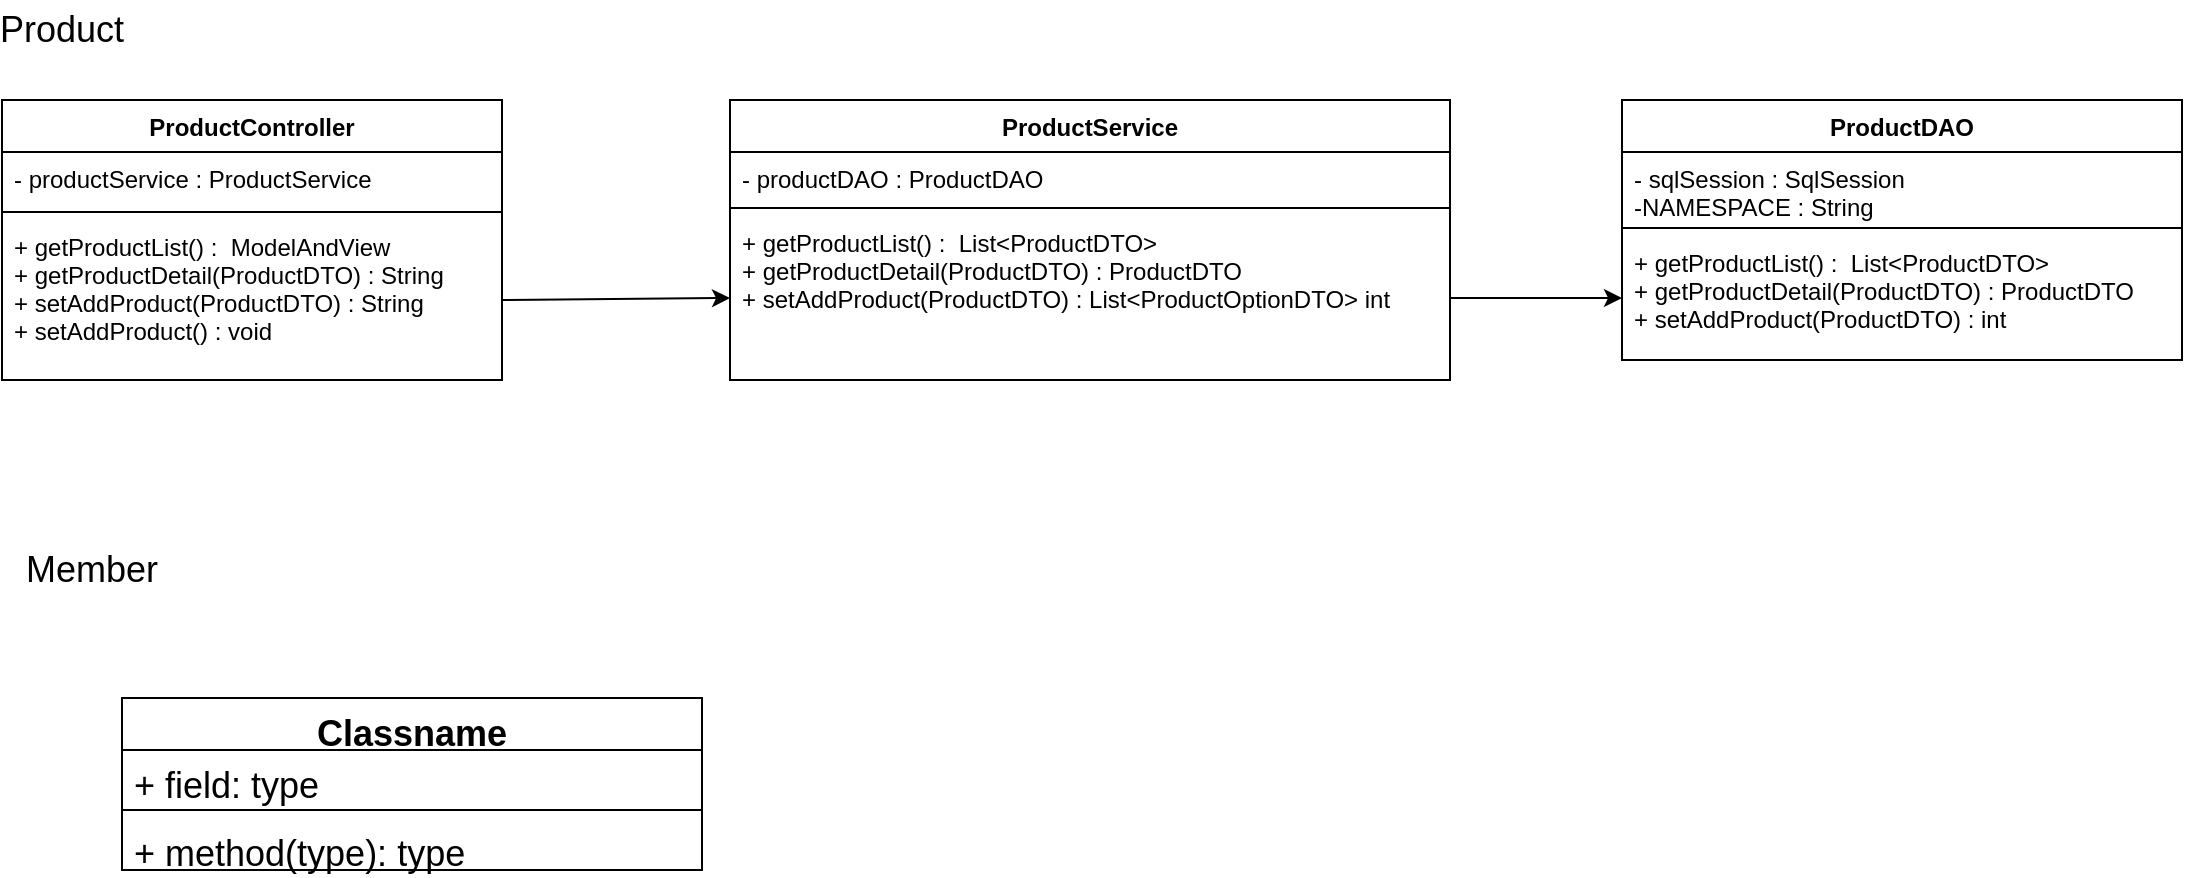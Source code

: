 <mxfile version="20.8.17" type="github">
  <diagram name="페이지-1" id="W6bWvPZ-O84f35roArwf">
    <mxGraphModel dx="1302" dy="647" grid="1" gridSize="10" guides="1" tooltips="1" connect="1" arrows="1" fold="1" page="1" pageScale="1" pageWidth="1169" pageHeight="827" math="0" shadow="0">
      <root>
        <mxCell id="0" />
        <mxCell id="1" parent="0" />
        <mxCell id="eVdNe16vbNzP9HN6pQPA-1" value="ProductDAO" style="swimlane;fontStyle=1;align=center;verticalAlign=top;childLayout=stackLayout;horizontal=1;startSize=26;horizontalStack=0;resizeParent=1;resizeParentMax=0;resizeLast=0;collapsible=1;marginBottom=0;" vertex="1" parent="1">
          <mxGeometry x="850" y="70" width="280" height="130" as="geometry" />
        </mxCell>
        <mxCell id="eVdNe16vbNzP9HN6pQPA-2" value="- sqlSession : SqlSession&#xa;-NAMESPACE : String" style="text;strokeColor=none;fillColor=none;align=left;verticalAlign=top;spacingLeft=4;spacingRight=4;overflow=hidden;rotatable=0;points=[[0,0.5],[1,0.5]];portConstraint=eastwest;" vertex="1" parent="eVdNe16vbNzP9HN6pQPA-1">
          <mxGeometry y="26" width="280" height="34" as="geometry" />
        </mxCell>
        <mxCell id="eVdNe16vbNzP9HN6pQPA-3" value="" style="line;strokeWidth=1;fillColor=none;align=left;verticalAlign=middle;spacingTop=-1;spacingLeft=3;spacingRight=3;rotatable=0;labelPosition=right;points=[];portConstraint=eastwest;strokeColor=inherit;" vertex="1" parent="eVdNe16vbNzP9HN6pQPA-1">
          <mxGeometry y="60" width="280" height="8" as="geometry" />
        </mxCell>
        <mxCell id="eVdNe16vbNzP9HN6pQPA-4" value="+ getProductList() :  List&lt;ProductDTO&gt;&#xa;+ getProductDetail(ProductDTO) : ProductDTO&#xa;+ setAddProduct(ProductDTO) : int " style="text;strokeColor=none;fillColor=none;align=left;verticalAlign=top;spacingLeft=4;spacingRight=4;overflow=hidden;rotatable=0;points=[[0,0.5],[1,0.5]];portConstraint=eastwest;" vertex="1" parent="eVdNe16vbNzP9HN6pQPA-1">
          <mxGeometry y="68" width="280" height="62" as="geometry" />
        </mxCell>
        <mxCell id="eVdNe16vbNzP9HN6pQPA-5" value="&lt;font style=&quot;font-size: 18px;&quot;&gt;Product&lt;/font&gt;" style="text;html=1;strokeColor=none;fillColor=none;align=center;verticalAlign=middle;whiteSpace=wrap;rounded=0;strokeWidth=1;" vertex="1" parent="1">
          <mxGeometry x="40" y="20" width="60" height="30" as="geometry" />
        </mxCell>
        <mxCell id="eVdNe16vbNzP9HN6pQPA-6" value="ProductService" style="swimlane;fontStyle=1;align=center;verticalAlign=top;childLayout=stackLayout;horizontal=1;startSize=26;horizontalStack=0;resizeParent=1;resizeParentMax=0;resizeLast=0;collapsible=1;marginBottom=0;" vertex="1" parent="1">
          <mxGeometry x="404" y="70" width="360" height="140" as="geometry" />
        </mxCell>
        <mxCell id="eVdNe16vbNzP9HN6pQPA-7" value="- productDAO : ProductDAO" style="text;strokeColor=none;fillColor=none;align=left;verticalAlign=top;spacingLeft=4;spacingRight=4;overflow=hidden;rotatable=0;points=[[0,0.5],[1,0.5]];portConstraint=eastwest;" vertex="1" parent="eVdNe16vbNzP9HN6pQPA-6">
          <mxGeometry y="26" width="360" height="24" as="geometry" />
        </mxCell>
        <mxCell id="eVdNe16vbNzP9HN6pQPA-8" value="" style="line;strokeWidth=1;fillColor=none;align=left;verticalAlign=middle;spacingTop=-1;spacingLeft=3;spacingRight=3;rotatable=0;labelPosition=right;points=[];portConstraint=eastwest;strokeColor=inherit;" vertex="1" parent="eVdNe16vbNzP9HN6pQPA-6">
          <mxGeometry y="50" width="360" height="8" as="geometry" />
        </mxCell>
        <mxCell id="eVdNe16vbNzP9HN6pQPA-9" value="+ getProductList() :  List&lt;ProductDTO&gt;&#xa;+ getProductDetail(ProductDTO) : ProductDTO&#xa;+ setAddProduct(ProductDTO) : List&lt;ProductOptionDTO&gt; int " style="text;strokeColor=none;fillColor=none;align=left;verticalAlign=top;spacingLeft=4;spacingRight=4;overflow=hidden;rotatable=0;points=[[0,0.5],[1,0.5]];portConstraint=eastwest;" vertex="1" parent="eVdNe16vbNzP9HN6pQPA-6">
          <mxGeometry y="58" width="360" height="82" as="geometry" />
        </mxCell>
        <mxCell id="eVdNe16vbNzP9HN6pQPA-10" value="ProductController" style="swimlane;fontStyle=1;align=center;verticalAlign=top;childLayout=stackLayout;horizontal=1;startSize=26;horizontalStack=0;resizeParent=1;resizeParentMax=0;resizeLast=0;collapsible=1;marginBottom=0;" vertex="1" parent="1">
          <mxGeometry x="40" y="70" width="250" height="140" as="geometry" />
        </mxCell>
        <mxCell id="eVdNe16vbNzP9HN6pQPA-11" value="- productService : ProductService" style="text;strokeColor=none;fillColor=none;align=left;verticalAlign=top;spacingLeft=4;spacingRight=4;overflow=hidden;rotatable=0;points=[[0,0.5],[1,0.5]];portConstraint=eastwest;" vertex="1" parent="eVdNe16vbNzP9HN6pQPA-10">
          <mxGeometry y="26" width="250" height="26" as="geometry" />
        </mxCell>
        <mxCell id="eVdNe16vbNzP9HN6pQPA-12" value="" style="line;strokeWidth=1;fillColor=none;align=left;verticalAlign=middle;spacingTop=-1;spacingLeft=3;spacingRight=3;rotatable=0;labelPosition=right;points=[];portConstraint=eastwest;strokeColor=inherit;" vertex="1" parent="eVdNe16vbNzP9HN6pQPA-10">
          <mxGeometry y="52" width="250" height="8" as="geometry" />
        </mxCell>
        <mxCell id="eVdNe16vbNzP9HN6pQPA-13" value="+ getProductList() :  ModelAndView&#xa;+ getProductDetail(ProductDTO) : String&#xa;+ setAddProduct(ProductDTO) : String&#xa;+ setAddProduct() : void" style="text;strokeColor=none;fillColor=none;align=left;verticalAlign=top;spacingLeft=4;spacingRight=4;overflow=hidden;rotatable=0;points=[[0,0.5],[1,0.5]];portConstraint=eastwest;" vertex="1" parent="eVdNe16vbNzP9HN6pQPA-10">
          <mxGeometry y="60" width="250" height="80" as="geometry" />
        </mxCell>
        <mxCell id="eVdNe16vbNzP9HN6pQPA-20" value="Member" style="text;html=1;strokeColor=none;fillColor=none;align=center;verticalAlign=middle;whiteSpace=wrap;rounded=0;fontSize=18;" vertex="1" parent="1">
          <mxGeometry x="40" y="290" width="90" height="30" as="geometry" />
        </mxCell>
        <mxCell id="eVdNe16vbNzP9HN6pQPA-21" value="Classname" style="swimlane;fontStyle=1;align=center;verticalAlign=top;childLayout=stackLayout;horizontal=1;startSize=26;horizontalStack=0;resizeParent=1;resizeParentMax=0;resizeLast=0;collapsible=1;marginBottom=0;strokeWidth=1;fontSize=18;" vertex="1" parent="1">
          <mxGeometry x="100" y="369" width="290" height="86" as="geometry" />
        </mxCell>
        <mxCell id="eVdNe16vbNzP9HN6pQPA-22" value="+ field: type" style="text;strokeColor=none;fillColor=none;align=left;verticalAlign=top;spacingLeft=4;spacingRight=4;overflow=hidden;rotatable=0;points=[[0,0.5],[1,0.5]];portConstraint=eastwest;fontSize=18;" vertex="1" parent="eVdNe16vbNzP9HN6pQPA-21">
          <mxGeometry y="26" width="290" height="26" as="geometry" />
        </mxCell>
        <mxCell id="eVdNe16vbNzP9HN6pQPA-23" value="" style="line;strokeWidth=1;fillColor=none;align=left;verticalAlign=middle;spacingTop=-1;spacingLeft=3;spacingRight=3;rotatable=0;labelPosition=right;points=[];portConstraint=eastwest;strokeColor=inherit;fontSize=18;" vertex="1" parent="eVdNe16vbNzP9HN6pQPA-21">
          <mxGeometry y="52" width="290" height="8" as="geometry" />
        </mxCell>
        <mxCell id="eVdNe16vbNzP9HN6pQPA-24" value="+ method(type): type" style="text;strokeColor=none;fillColor=none;align=left;verticalAlign=top;spacingLeft=4;spacingRight=4;overflow=hidden;rotatable=0;points=[[0,0.5],[1,0.5]];portConstraint=eastwest;fontSize=18;" vertex="1" parent="eVdNe16vbNzP9HN6pQPA-21">
          <mxGeometry y="60" width="290" height="26" as="geometry" />
        </mxCell>
        <mxCell id="eVdNe16vbNzP9HN6pQPA-25" value="" style="endArrow=classic;html=1;rounded=0;fontSize=18;exitX=1;exitY=0.5;exitDx=0;exitDy=0;entryX=0;entryY=0.5;entryDx=0;entryDy=0;" edge="1" parent="1" source="eVdNe16vbNzP9HN6pQPA-13" target="eVdNe16vbNzP9HN6pQPA-9">
          <mxGeometry width="50" height="50" relative="1" as="geometry">
            <mxPoint x="610" y="370" as="sourcePoint" />
            <mxPoint x="660" y="320" as="targetPoint" />
          </mxGeometry>
        </mxCell>
        <mxCell id="eVdNe16vbNzP9HN6pQPA-26" value="" style="endArrow=classic;html=1;rounded=0;fontSize=18;exitX=1;exitY=0.5;exitDx=0;exitDy=0;entryX=0;entryY=0.5;entryDx=0;entryDy=0;" edge="1" parent="1" source="eVdNe16vbNzP9HN6pQPA-9" target="eVdNe16vbNzP9HN6pQPA-4">
          <mxGeometry width="50" height="50" relative="1" as="geometry">
            <mxPoint x="830" y="280" as="sourcePoint" />
            <mxPoint x="880" y="230" as="targetPoint" />
          </mxGeometry>
        </mxCell>
      </root>
    </mxGraphModel>
  </diagram>
</mxfile>
